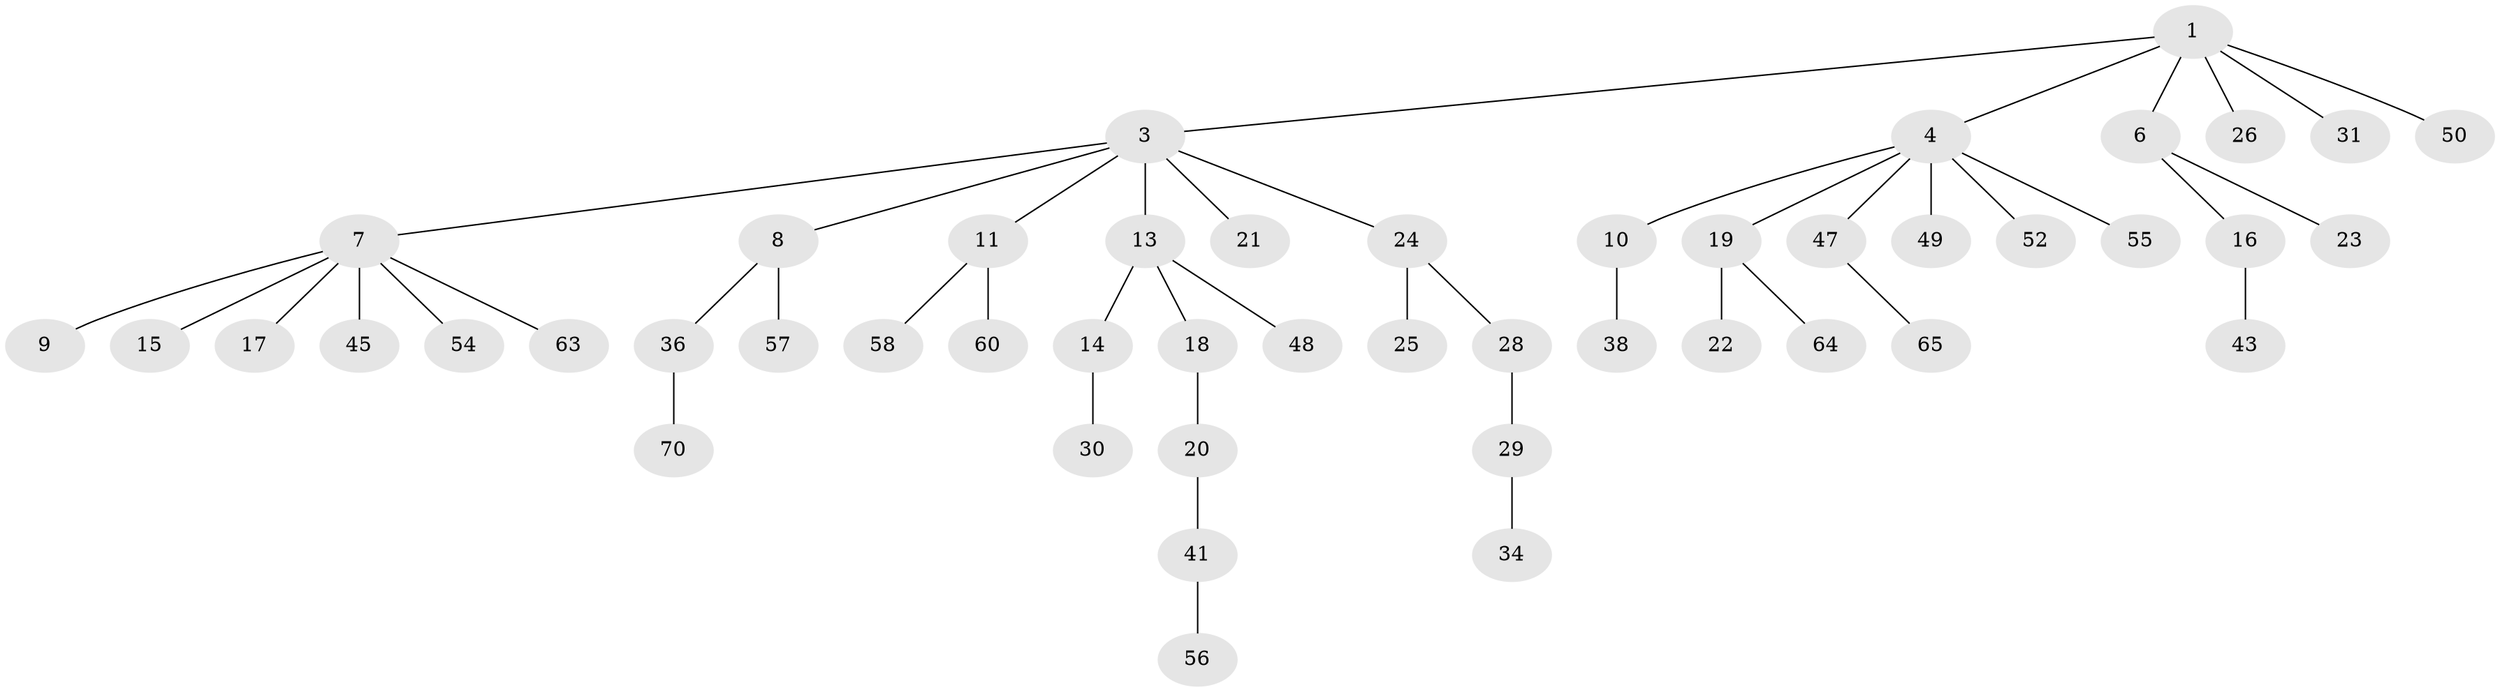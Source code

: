 // original degree distribution, {5: 0.04054054054054054, 3: 0.16216216216216217, 6: 0.013513513513513514, 4: 0.02702702702702703, 8: 0.013513513513513514, 2: 0.24324324324324326, 1: 0.5}
// Generated by graph-tools (version 1.1) at 2025/42/03/06/25 10:42:02]
// undirected, 48 vertices, 47 edges
graph export_dot {
graph [start="1"]
  node [color=gray90,style=filled];
  1 [super="+2"];
  3 [super="+5"];
  4 [super="+40"];
  6 [super="+12"];
  7 [super="+32"];
  8 [super="+27"];
  9 [super="+59"];
  10;
  11 [super="+35"];
  13 [super="+62"];
  14;
  15;
  16 [super="+51"];
  17;
  18;
  19;
  20;
  21;
  22 [super="+74"];
  23 [super="+39"];
  24;
  25 [super="+33"];
  26;
  28 [super="+61"];
  29 [super="+42"];
  30;
  31 [super="+44"];
  34 [super="+37"];
  36 [super="+53"];
  38 [super="+46"];
  41 [super="+73"];
  43;
  45;
  47 [super="+72"];
  48;
  49;
  50 [super="+71"];
  52;
  54;
  55 [super="+68"];
  56;
  57 [super="+67"];
  58 [super="+66"];
  60;
  63;
  64 [super="+69"];
  65;
  70;
  1 -- 4;
  1 -- 6;
  1 -- 31;
  1 -- 50;
  1 -- 26;
  1 -- 3;
  3 -- 7;
  3 -- 21;
  3 -- 24;
  3 -- 8;
  3 -- 11;
  3 -- 13;
  4 -- 10;
  4 -- 19;
  4 -- 47;
  4 -- 55;
  4 -- 49;
  4 -- 52;
  6 -- 16;
  6 -- 23;
  7 -- 9;
  7 -- 15;
  7 -- 17;
  7 -- 45;
  7 -- 54;
  7 -- 63;
  8 -- 36;
  8 -- 57;
  10 -- 38;
  11 -- 58;
  11 -- 60;
  13 -- 14;
  13 -- 18;
  13 -- 48;
  14 -- 30;
  16 -- 43;
  18 -- 20;
  19 -- 22;
  19 -- 64;
  20 -- 41;
  24 -- 25;
  24 -- 28;
  28 -- 29;
  29 -- 34;
  36 -- 70;
  41 -- 56;
  47 -- 65;
}
